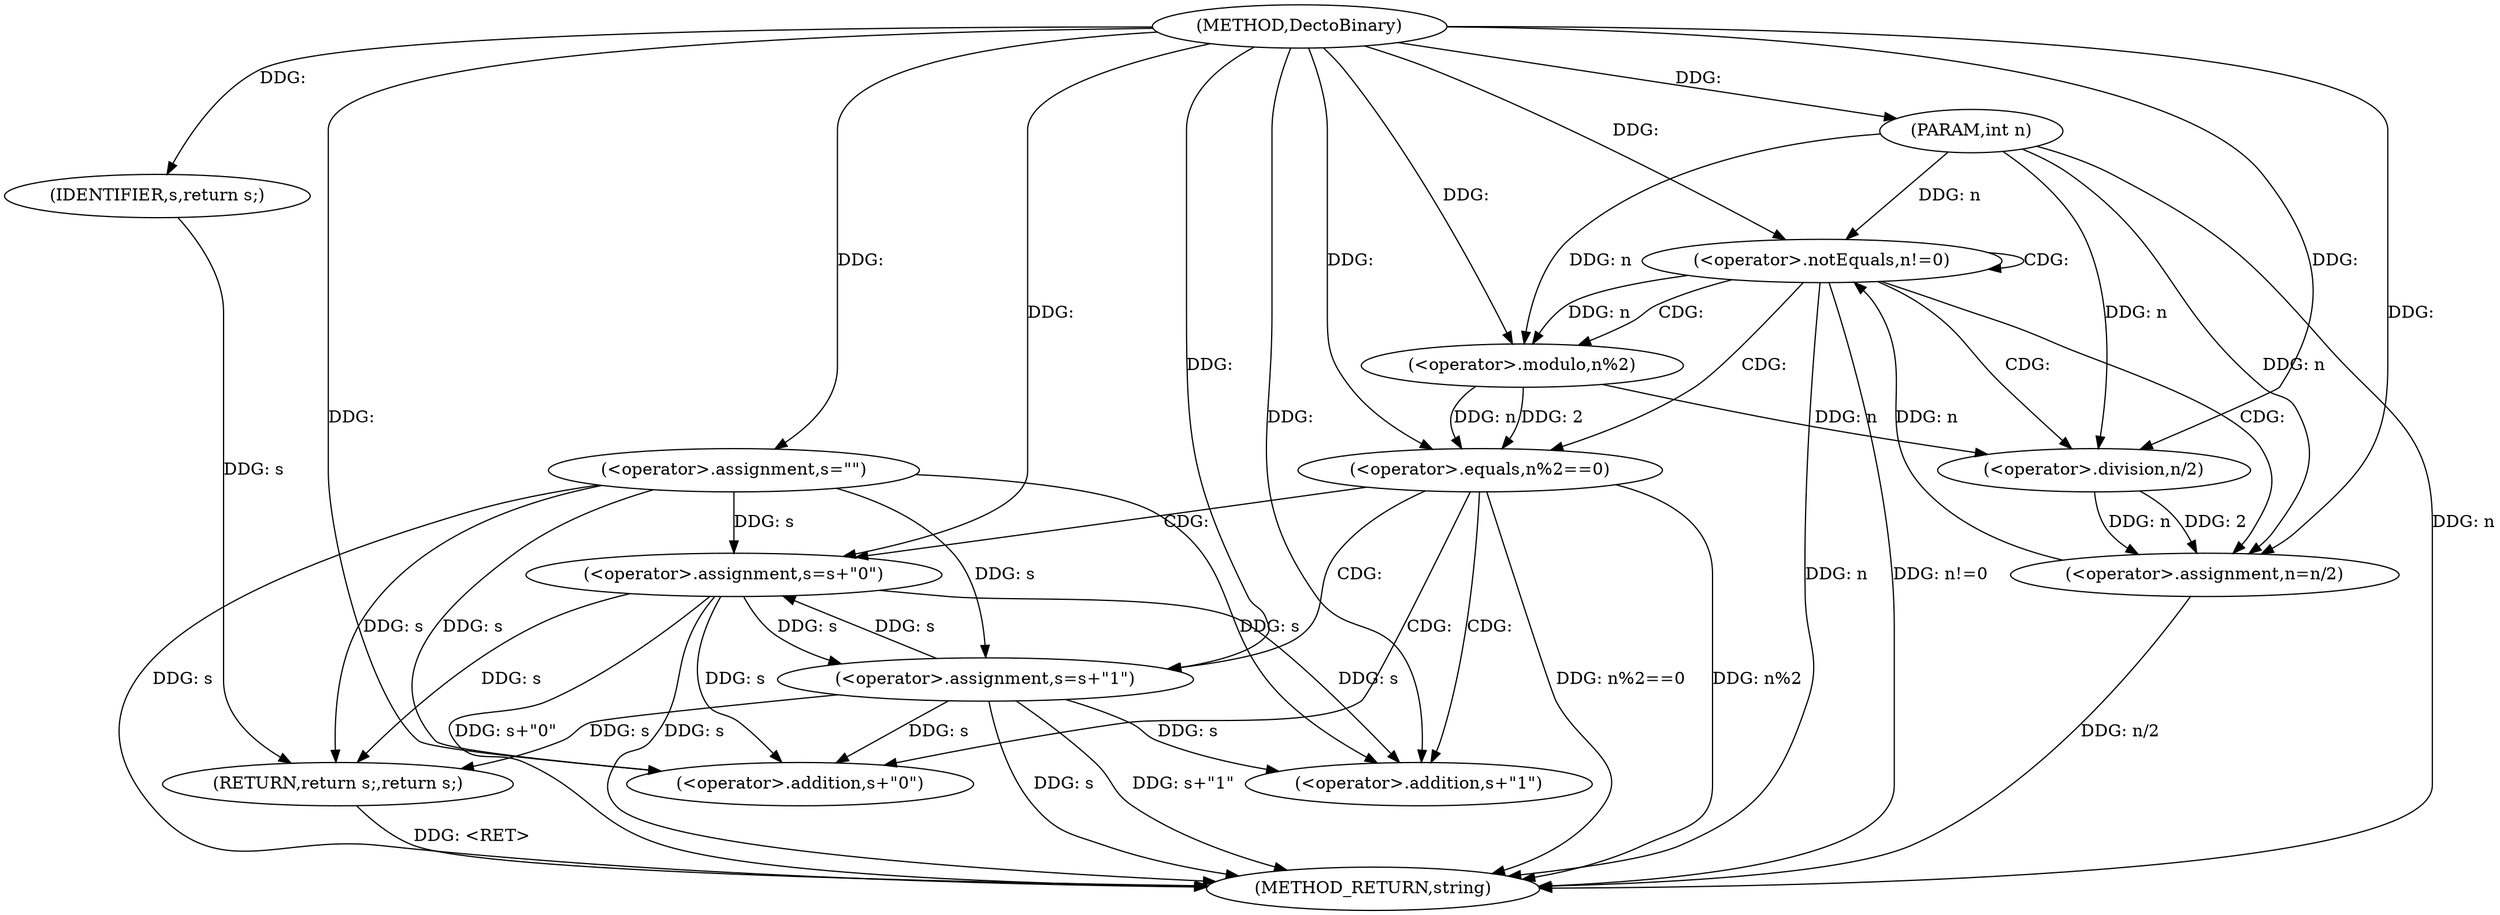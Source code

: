 digraph "DectoBinary" {  
"1000496" [label = "(METHOD,DectoBinary)" ]
"1000532" [label = "(METHOD_RETURN,string)" ]
"1000497" [label = "(PARAM,int n)" ]
"1000500" [label = "(<operator>.assignment,s=\"\")" ]
"1000530" [label = "(RETURN,return s;,return s;)" ]
"1000504" [label = "(<operator>.notEquals,n!=0)" ]
"1000531" [label = "(IDENTIFIER,s,return s;)" ]
"1000525" [label = "(<operator>.assignment,n=n/2)" ]
"1000509" [label = "(<operator>.equals,n%2==0)" ]
"1000514" [label = "(<operator>.assignment,s=s+\"0\")" ]
"1000520" [label = "(<operator>.assignment,s=s+\"1\")" ]
"1000527" [label = "(<operator>.division,n/2)" ]
"1000510" [label = "(<operator>.modulo,n%2)" ]
"1000516" [label = "(<operator>.addition,s+\"0\")" ]
"1000522" [label = "(<operator>.addition,s+\"1\")" ]
  "1000497" -> "1000532"  [ label = "DDG: n"] 
  "1000500" -> "1000532"  [ label = "DDG: s"] 
  "1000504" -> "1000532"  [ label = "DDG: n"] 
  "1000504" -> "1000532"  [ label = "DDG: n!=0"] 
  "1000509" -> "1000532"  [ label = "DDG: n%2"] 
  "1000509" -> "1000532"  [ label = "DDG: n%2==0"] 
  "1000520" -> "1000532"  [ label = "DDG: s"] 
  "1000520" -> "1000532"  [ label = "DDG: s+\"1\""] 
  "1000514" -> "1000532"  [ label = "DDG: s"] 
  "1000514" -> "1000532"  [ label = "DDG: s+\"0\""] 
  "1000525" -> "1000532"  [ label = "DDG: n/2"] 
  "1000530" -> "1000532"  [ label = "DDG: <RET>"] 
  "1000496" -> "1000497"  [ label = "DDG: "] 
  "1000496" -> "1000500"  [ label = "DDG: "] 
  "1000531" -> "1000530"  [ label = "DDG: s"] 
  "1000500" -> "1000530"  [ label = "DDG: s"] 
  "1000520" -> "1000530"  [ label = "DDG: s"] 
  "1000514" -> "1000530"  [ label = "DDG: s"] 
  "1000496" -> "1000531"  [ label = "DDG: "] 
  "1000525" -> "1000504"  [ label = "DDG: n"] 
  "1000497" -> "1000504"  [ label = "DDG: n"] 
  "1000496" -> "1000504"  [ label = "DDG: "] 
  "1000527" -> "1000525"  [ label = "DDG: n"] 
  "1000527" -> "1000525"  [ label = "DDG: 2"] 
  "1000496" -> "1000514"  [ label = "DDG: "] 
  "1000500" -> "1000514"  [ label = "DDG: s"] 
  "1000520" -> "1000514"  [ label = "DDG: s"] 
  "1000497" -> "1000525"  [ label = "DDG: n"] 
  "1000496" -> "1000525"  [ label = "DDG: "] 
  "1000510" -> "1000509"  [ label = "DDG: n"] 
  "1000510" -> "1000509"  [ label = "DDG: 2"] 
  "1000496" -> "1000509"  [ label = "DDG: "] 
  "1000496" -> "1000520"  [ label = "DDG: "] 
  "1000500" -> "1000520"  [ label = "DDG: s"] 
  "1000514" -> "1000520"  [ label = "DDG: s"] 
  "1000510" -> "1000527"  [ label = "DDG: n"] 
  "1000497" -> "1000527"  [ label = "DDG: n"] 
  "1000496" -> "1000527"  [ label = "DDG: "] 
  "1000504" -> "1000510"  [ label = "DDG: n"] 
  "1000497" -> "1000510"  [ label = "DDG: n"] 
  "1000496" -> "1000510"  [ label = "DDG: "] 
  "1000500" -> "1000516"  [ label = "DDG: s"] 
  "1000520" -> "1000516"  [ label = "DDG: s"] 
  "1000514" -> "1000516"  [ label = "DDG: s"] 
  "1000496" -> "1000516"  [ label = "DDG: "] 
  "1000500" -> "1000522"  [ label = "DDG: s"] 
  "1000520" -> "1000522"  [ label = "DDG: s"] 
  "1000514" -> "1000522"  [ label = "DDG: s"] 
  "1000496" -> "1000522"  [ label = "DDG: "] 
  "1000504" -> "1000504"  [ label = "CDG: "] 
  "1000504" -> "1000525"  [ label = "CDG: "] 
  "1000504" -> "1000510"  [ label = "CDG: "] 
  "1000504" -> "1000509"  [ label = "CDG: "] 
  "1000504" -> "1000527"  [ label = "CDG: "] 
  "1000509" -> "1000516"  [ label = "CDG: "] 
  "1000509" -> "1000514"  [ label = "CDG: "] 
  "1000509" -> "1000522"  [ label = "CDG: "] 
  "1000509" -> "1000520"  [ label = "CDG: "] 
}
